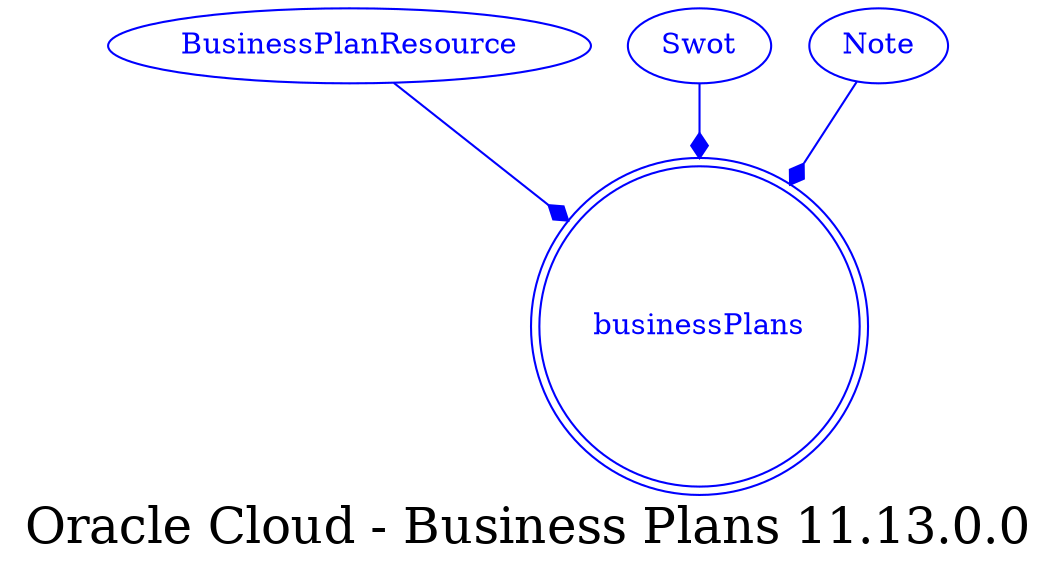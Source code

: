 digraph LexiconGraph {
graph[label="Oracle Cloud - Business Plans 11.13.0.0", fontsize=24]
splines=true
"businessPlans" [color=blue, fontcolor=blue, shape=doublecircle]
"BusinessPlanResource" -> "businessPlans" [color=blue, fontcolor=blue, arrowhead=diamond, arrowtail=none]
"BusinessPlanResource" [color=blue, fontcolor=blue, shape=ellipse]
"Swot" -> "businessPlans" [color=blue, fontcolor=blue, arrowhead=diamond, arrowtail=none]
"Swot" [color=blue, fontcolor=blue, shape=ellipse]
"Note" -> "businessPlans" [color=blue, fontcolor=blue, arrowhead=diamond, arrowtail=none]
"Note" [color=blue, fontcolor=blue, shape=ellipse]
}
